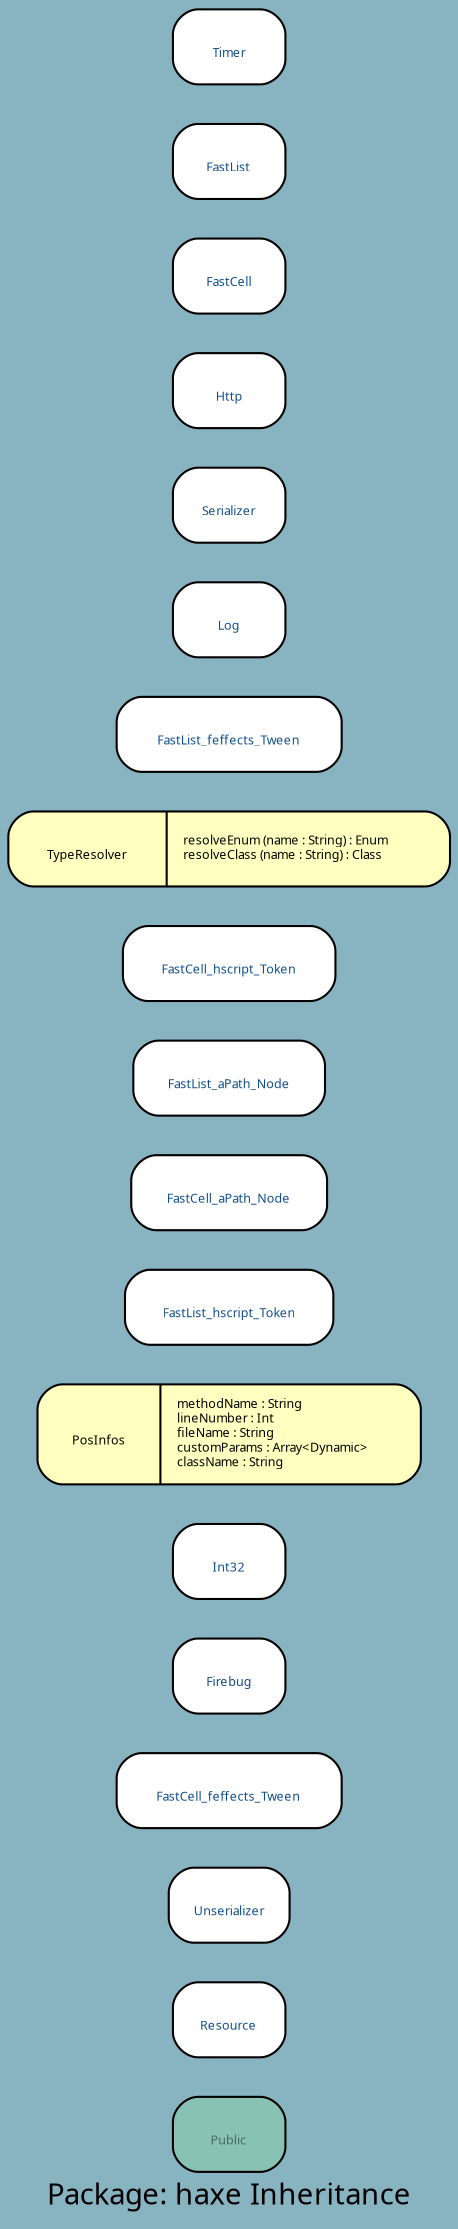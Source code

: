 digraph uml {
	graph [label="Package: haxe Inheritance", ratio=compress, rankdir=RL, smoothing=avg_dist, overlap=compress, packMode="graph", labelloc=c, fontname="DejaVu Sans Condenesed", fontsize=14, bgcolor="#88B3C1", fontcolor=black];
	node [label="\N", style="rounded,filled", fillcolor="#96c288", fontcolor="#104E8B", fontname="FFF Harmony", fontsize=6, shape=record, color=black];
	edge [fontname=Sans, fontsize=8, minlen="1.2", color=black, fontcolor=black];
	graph [lp="107,12",
		bb="0,0,214,1045"];
	"haxe.Public" [label="{\nPublic}", fillcolor="#88c2b3", fontcolor="#496962", URL="../types/haxe/Public.html", tooltip="\nPublic", portPos=w, pos="107,43", rects="80,25,134,61", width="0.75", height="0.50"];
	"haxe.Resource" [label="{\nResource}", fillcolor=white, URL="../types/haxe/Resource.html", tooltip="\nResource", portPos=w, pos="107,97", rects="80,79,134,115", width="0.75", height="0.50"];
	"haxe.Unserializer" [label="{\nUnserializer}", fillcolor=white, URL="../types/haxe/Unserializer.html", tooltip="\nUnserializer", portPos=w, pos="107,151", rects="78,133,137,169", width="0.81", height="0.50"];
	"haxe.FastCell_feffects_Tween" [label="{\nFastCell_feffects_Tween}", fillcolor=white, URL="../types/haxe/FastCell_feffects_Tween.html", tooltip="\nFastCell_feffects_Tween", portPos=w, pos="107,205", rects="53,187,162,223", width="1.50", height="0.50"];
	"haxe.Firebug" [label="{\nFirebug}", fillcolor=white, URL="../types/haxe/Firebug.html", tooltip="\nFirebug", portPos=w, pos="107,259", rects="80,241,134,277", width="0.75", height="0.50"];
	"haxe.Int32" [label="{\nInt32}", fillcolor=white, URL="../types/haxe/Int32.html", tooltip="\nInt32", portPos=w, pos="107,313", rects="80,295,134,331", width="0.75", height="0.50"];
	"haxe.PosInfos" [label="{\nPosInfos|methodName : String\llineNumber : Int\lfileName : String\lcustomParams : Array\<Dynamic\>\lclassName : String\l}", fillcolor="#ffffbf", fontcolor=black, pos="107,373", rects="15,349,63,397 63,349,199,397", width="2.56", height="0.67"];
	"haxe.FastList_hscript_Token" [label="{\nFastList_hscript_Token}", fillcolor=white, URL="../types/haxe/FastList_hscript_Token.html", tooltip="\nFastList_hscript_Token", portPos=w, pos="107,433", rects="57,415,158,451", width="1.39", height="0.50"];
	"haxe.FastCell_aPath_Node" [label="{\nFastCell_aPath_Node}", fillcolor=white, URL="../types/haxe/FastCell_aPath_Node.html", tooltip="\nFastCell_aPath_Node", portPos=w, pos="107,487", rects="60,469,154,505", width="1.31", height="0.50"];
	"haxe.FastList_aPath_Node" [label="{\nFastList_aPath_Node}", fillcolor=white, URL="../types/haxe/FastList_aPath_Node.html", tooltip="\nFastList_aPath_Node", portPos=w, pos="107,541", rects="61,523,154,559", width="1.28", height="0.50"];
	"haxe.FastCell_hscript_Token" [label="{\nFastCell_hscript_Token}", fillcolor=white, URL="../types/haxe/FastCell_hscript_Token.html", tooltip="\nFastCell_hscript_Token", portPos=w, pos="107,595", rects="56,577,158,613", width="1.42", height="0.50"];
	"haxe.TypeResolver" [label="{\nTypeResolver|resolveEnum (name : String) : Enum\lresolveClass (name : String) : Class\l}", fillcolor="#ffffbf", fontcolor=black, pos="107,649", rects="1,631,67,667 67,631,214,667", width="2.94", height="0.50"];
	"haxe.FastList_feffects_Tween" [label="{\nFastList_feffects_Tween}", fillcolor=white, URL="../types/haxe/FastList_feffects_Tween.html", tooltip="\nFastList_feffects_Tween", portPos=w, pos="107,703", rects="53,685,161,721", width="1.50", height="0.50"];
	"haxe.Log" [label="{\nLog}", fillcolor=white, URL="../types/haxe/Log.html", tooltip="\nLog", portPos=w, pos="107,757", rects="80,739,134,775", width="0.75", height="0.50"];
	"haxe.Serializer" [label="{\nSerializer}", fillcolor=white, URL="../types/haxe/Serializer.html", tooltip="\nSerializer", portPos=w, pos="107,811", rects="80,793,134,829", width="0.75", height="0.50"];
	"haxe.Http" [label="{\nHttp}", fillcolor=white, URL="../types/haxe/Http.html", tooltip="\nHttp", portPos=w, pos="107,865", rects="80,847,134,883", width="0.75", height="0.50"];
	"haxe.FastCell" [label="{\nFastCell}", fillcolor=white, URL="../types/haxe/FastCell.html", tooltip="\nFastCell", portPos=w, pos="107,919", rects="80,901,134,937", width="0.75", height="0.50"];
	"haxe.FastList" [label="{\nFastList}", fillcolor=white, URL="../types/haxe/FastList.html", tooltip="\nFastList", portPos=w, pos="107,973", rects="80,955,134,991", width="0.75", height="0.50"];
	"haxe.Timer" [label="{\nTimer}", fillcolor=white, URL="../types/haxe/Timer.html", tooltip="\nTimer", portPos=w, pos="107,1027", rects="80,1009,134,1045", width="0.75", height="0.50"];
}
